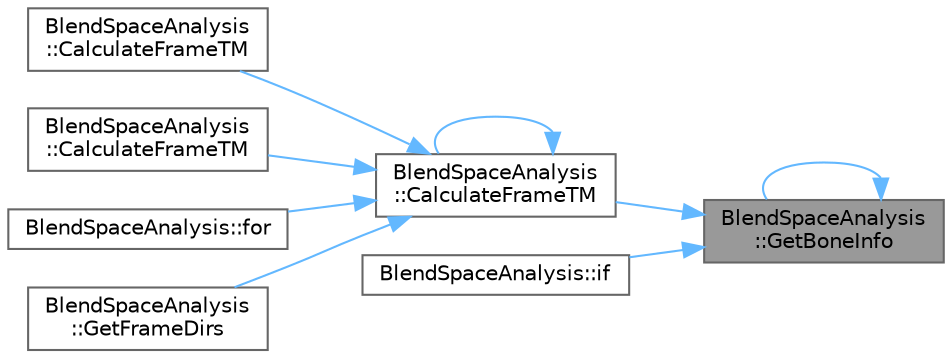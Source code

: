 digraph "BlendSpaceAnalysis::GetBoneInfo"
{
 // INTERACTIVE_SVG=YES
 // LATEX_PDF_SIZE
  bgcolor="transparent";
  edge [fontname=Helvetica,fontsize=10,labelfontname=Helvetica,labelfontsize=10];
  node [fontname=Helvetica,fontsize=10,shape=box,height=0.2,width=0.4];
  rankdir="RL";
  Node1 [id="Node000001",label="BlendSpaceAnalysis\l::GetBoneInfo",height=0.2,width=0.4,color="gray40", fillcolor="grey60", style="filled", fontcolor="black",tooltip=" "];
  Node1 -> Node2 [id="edge1_Node000001_Node000002",dir="back",color="steelblue1",style="solid",tooltip=" "];
  Node2 [id="Node000002",label="BlendSpaceAnalysis\l::CalculateFrameTM",height=0.2,width=0.4,color="grey40", fillcolor="white", style="filled",URL="$d6/d26/namespaceBlendSpaceAnalysis.html#ae6a68969f648d228cc1e82fa9f266096",tooltip=" "];
  Node2 -> Node3 [id="edge2_Node000002_Node000003",dir="back",color="steelblue1",style="solid",tooltip=" "];
  Node3 [id="Node000003",label="BlendSpaceAnalysis\l::CalculateFrameTM",height=0.2,width=0.4,color="grey40", fillcolor="white", style="filled",URL="$d6/d26/namespaceBlendSpaceAnalysis.html#a3e5d2f38ec46813255c46aebfe818cbd",tooltip=" "];
  Node2 -> Node4 [id="edge3_Node000002_Node000004",dir="back",color="steelblue1",style="solid",tooltip=" "];
  Node4 [id="Node000004",label="BlendSpaceAnalysis\l::CalculateFrameTM",height=0.2,width=0.4,color="grey40", fillcolor="white", style="filled",URL="$d6/d26/namespaceBlendSpaceAnalysis.html#ad3ef3e386dbe1ca621e0c3d4aa68bef2",tooltip=" "];
  Node2 -> Node2 [id="edge4_Node000002_Node000002",dir="back",color="steelblue1",style="solid",tooltip=" "];
  Node2 -> Node5 [id="edge5_Node000002_Node000005",dir="back",color="steelblue1",style="solid",tooltip=" "];
  Node5 [id="Node000005",label="BlendSpaceAnalysis::for",height=0.2,width=0.4,color="grey40", fillcolor="white", style="filled",URL="$d6/d26/namespaceBlendSpaceAnalysis.html#ad73b62624cd81d1803a03966abb2eb2c",tooltip=" "];
  Node2 -> Node6 [id="edge6_Node000002_Node000006",dir="back",color="steelblue1",style="solid",tooltip=" "];
  Node6 [id="Node000006",label="BlendSpaceAnalysis\l::GetFrameDirs",height=0.2,width=0.4,color="grey40", fillcolor="white", style="filled",URL="$d6/d26/namespaceBlendSpaceAnalysis.html#a996fd815f41f370bd7853a4f5911688f",tooltip=" "];
  Node1 -> Node1 [id="edge7_Node000001_Node000001",dir="back",color="steelblue1",style="solid",tooltip=" "];
  Node1 -> Node7 [id="edge8_Node000001_Node000007",dir="back",color="steelblue1",style="solid",tooltip=" "];
  Node7 [id="Node000007",label="BlendSpaceAnalysis::if",height=0.2,width=0.4,color="grey40", fillcolor="white", style="filled",URL="$d6/d26/namespaceBlendSpaceAnalysis.html#ab8780ee9f6f85577b863a1c41ccf3401",tooltip=" "];
}
